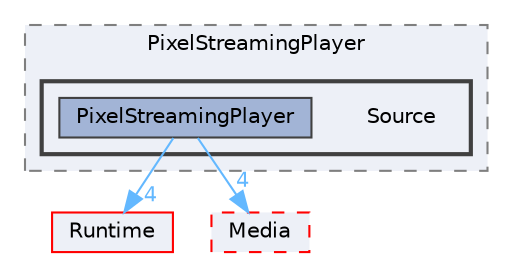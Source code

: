 digraph "Source"
{
 // INTERACTIVE_SVG=YES
 // LATEX_PDF_SIZE
  bgcolor="transparent";
  edge [fontname=Helvetica,fontsize=10,labelfontname=Helvetica,labelfontsize=10];
  node [fontname=Helvetica,fontsize=10,shape=box,height=0.2,width=0.4];
  compound=true
  subgraph clusterdir_b580c771fa7feac5d377c81c910729a8 {
    graph [ bgcolor="#edf0f7", pencolor="grey50", label="PixelStreamingPlayer", fontname=Helvetica,fontsize=10 style="filled,dashed", URL="dir_b580c771fa7feac5d377c81c910729a8.html",tooltip=""]
  subgraph clusterdir_2a0b1c4d13e27b944dabee8ee5c627cc {
    graph [ bgcolor="#edf0f7", pencolor="grey25", label="", fontname=Helvetica,fontsize=10 style="filled,bold", URL="dir_2a0b1c4d13e27b944dabee8ee5c627cc.html",tooltip=""]
    dir_2a0b1c4d13e27b944dabee8ee5c627cc [shape=plaintext, label="Source"];
  dir_ff520e0dcfbc0ab164f59b3e706ecfbe [label="PixelStreamingPlayer", fillcolor="#a2b4d6", color="grey25", style="filled", URL="dir_ff520e0dcfbc0ab164f59b3e706ecfbe.html",tooltip=""];
  }
  }
  dir_7536b172fbd480bfd146a1b1acd6856b [label="Runtime", fillcolor="#edf0f7", color="red", style="filled", URL="dir_7536b172fbd480bfd146a1b1acd6856b.html",tooltip=""];
  dir_e7545ee2be72abf41ff78291809f57ef [label="Media", fillcolor="#edf0f7", color="red", style="filled,dashed", URL="dir_e7545ee2be72abf41ff78291809f57ef.html",tooltip=""];
  dir_ff520e0dcfbc0ab164f59b3e706ecfbe->dir_7536b172fbd480bfd146a1b1acd6856b [headlabel="4", labeldistance=1.5 headhref="dir_000755_000984.html" href="dir_000755_000984.html" color="steelblue1" fontcolor="steelblue1"];
  dir_ff520e0dcfbc0ab164f59b3e706ecfbe->dir_e7545ee2be72abf41ff78291809f57ef [headlabel="4", labeldistance=1.5 headhref="dir_000755_000610.html" href="dir_000755_000610.html" color="steelblue1" fontcolor="steelblue1"];
}
